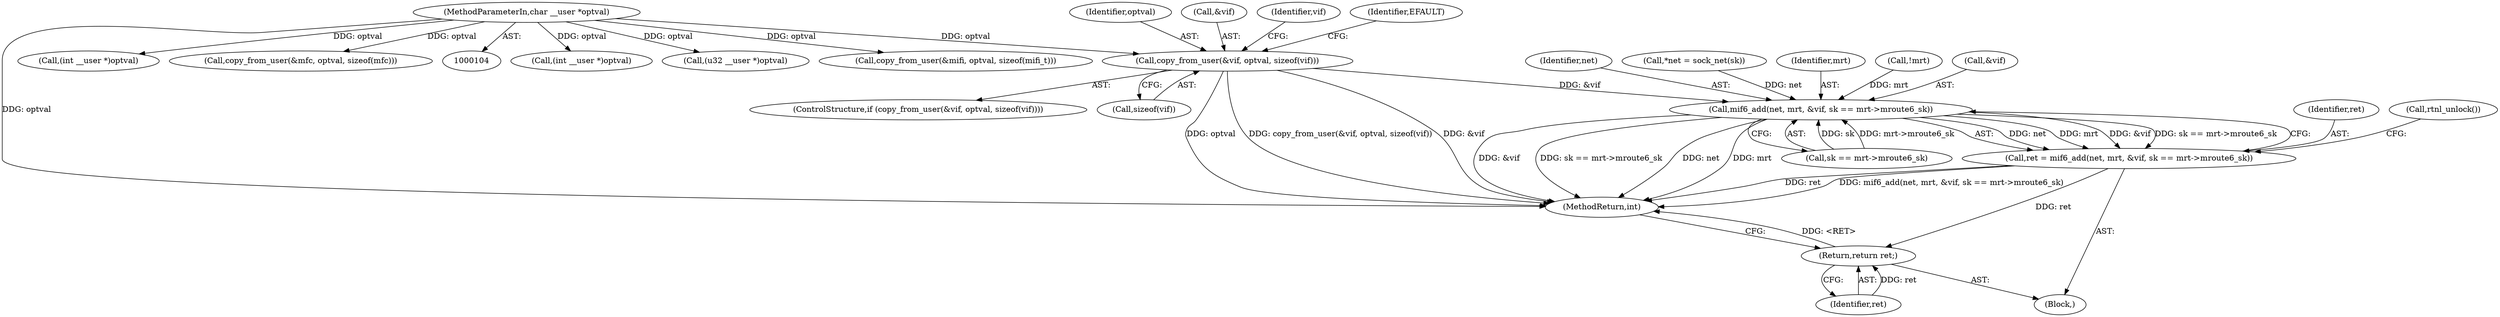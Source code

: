 digraph "0_linux_99253eb750fda6a644d5188fb26c43bad8d5a745_0@API" {
"1000197" [label="(Call,copy_from_user(&vif, optval, sizeof(vif)))"];
"1000107" [label="(MethodParameterIn,char __user *optval)"];
"1000218" [label="(Call,mif6_add(net, mrt, &vif, sk == mrt->mroute6_sk))"];
"1000216" [label="(Call,ret = mif6_add(net, mrt, &vif, sk == mrt->mroute6_sk))"];
"1000229" [label="(Return,return ret;)"];
"1000219" [label="(Identifier,net)"];
"1000218" [label="(Call,mif6_add(net, mrt, &vif, sk == mrt->mroute6_sk))"];
"1000369" [label="(Call,(int __user *)optval)"];
"1000217" [label="(Identifier,ret)"];
"1000200" [label="(Identifier,optval)"];
"1000119" [label="(Call,*net = sock_net(sk))"];
"1000169" [label="(Block,)"];
"1000216" [label="(Call,ret = mif6_add(net, mrt, &vif, sk == mrt->mroute6_sk))"];
"1000418" [label="(Call,(u32 __user *)optval)"];
"1000230" [label="(Identifier,ret)"];
"1000201" [label="(Call,sizeof(vif))"];
"1000241" [label="(Call,copy_from_user(&mifi, optval, sizeof(mifi_t)))"];
"1000220" [label="(Identifier,mrt)"];
"1000141" [label="(Call,!mrt)"];
"1000470" [label="(MethodReturn,int)"];
"1000198" [label="(Call,&vif)"];
"1000209" [label="(Identifier,vif)"];
"1000228" [label="(Call,rtnl_unlock())"];
"1000107" [label="(MethodParameterIn,char __user *optval)"];
"1000196" [label="(ControlStructure,if (copy_from_user(&vif, optval, sizeof(vif))))"];
"1000223" [label="(Call,sk == mrt->mroute6_sk)"];
"1000342" [label="(Call,(int __user *)optval)"];
"1000205" [label="(Identifier,EFAULT)"];
"1000197" [label="(Call,copy_from_user(&vif, optval, sizeof(vif)))"];
"1000221" [label="(Call,&vif)"];
"1000277" [label="(Call,copy_from_user(&mfc, optval, sizeof(mfc)))"];
"1000229" [label="(Return,return ret;)"];
"1000197" -> "1000196"  [label="AST: "];
"1000197" -> "1000201"  [label="CFG: "];
"1000198" -> "1000197"  [label="AST: "];
"1000200" -> "1000197"  [label="AST: "];
"1000201" -> "1000197"  [label="AST: "];
"1000205" -> "1000197"  [label="CFG: "];
"1000209" -> "1000197"  [label="CFG: "];
"1000197" -> "1000470"  [label="DDG: optval"];
"1000197" -> "1000470"  [label="DDG: copy_from_user(&vif, optval, sizeof(vif))"];
"1000197" -> "1000470"  [label="DDG: &vif"];
"1000107" -> "1000197"  [label="DDG: optval"];
"1000197" -> "1000218"  [label="DDG: &vif"];
"1000107" -> "1000104"  [label="AST: "];
"1000107" -> "1000470"  [label="DDG: optval"];
"1000107" -> "1000241"  [label="DDG: optval"];
"1000107" -> "1000277"  [label="DDG: optval"];
"1000107" -> "1000342"  [label="DDG: optval"];
"1000107" -> "1000369"  [label="DDG: optval"];
"1000107" -> "1000418"  [label="DDG: optval"];
"1000218" -> "1000216"  [label="AST: "];
"1000218" -> "1000223"  [label="CFG: "];
"1000219" -> "1000218"  [label="AST: "];
"1000220" -> "1000218"  [label="AST: "];
"1000221" -> "1000218"  [label="AST: "];
"1000223" -> "1000218"  [label="AST: "];
"1000216" -> "1000218"  [label="CFG: "];
"1000218" -> "1000470"  [label="DDG: &vif"];
"1000218" -> "1000470"  [label="DDG: sk == mrt->mroute6_sk"];
"1000218" -> "1000470"  [label="DDG: net"];
"1000218" -> "1000470"  [label="DDG: mrt"];
"1000218" -> "1000216"  [label="DDG: net"];
"1000218" -> "1000216"  [label="DDG: mrt"];
"1000218" -> "1000216"  [label="DDG: &vif"];
"1000218" -> "1000216"  [label="DDG: sk == mrt->mroute6_sk"];
"1000119" -> "1000218"  [label="DDG: net"];
"1000141" -> "1000218"  [label="DDG: mrt"];
"1000223" -> "1000218"  [label="DDG: sk"];
"1000223" -> "1000218"  [label="DDG: mrt->mroute6_sk"];
"1000216" -> "1000169"  [label="AST: "];
"1000217" -> "1000216"  [label="AST: "];
"1000228" -> "1000216"  [label="CFG: "];
"1000216" -> "1000470"  [label="DDG: ret"];
"1000216" -> "1000470"  [label="DDG: mif6_add(net, mrt, &vif, sk == mrt->mroute6_sk)"];
"1000216" -> "1000229"  [label="DDG: ret"];
"1000229" -> "1000169"  [label="AST: "];
"1000229" -> "1000230"  [label="CFG: "];
"1000230" -> "1000229"  [label="AST: "];
"1000470" -> "1000229"  [label="CFG: "];
"1000229" -> "1000470"  [label="DDG: <RET>"];
"1000230" -> "1000229"  [label="DDG: ret"];
}
